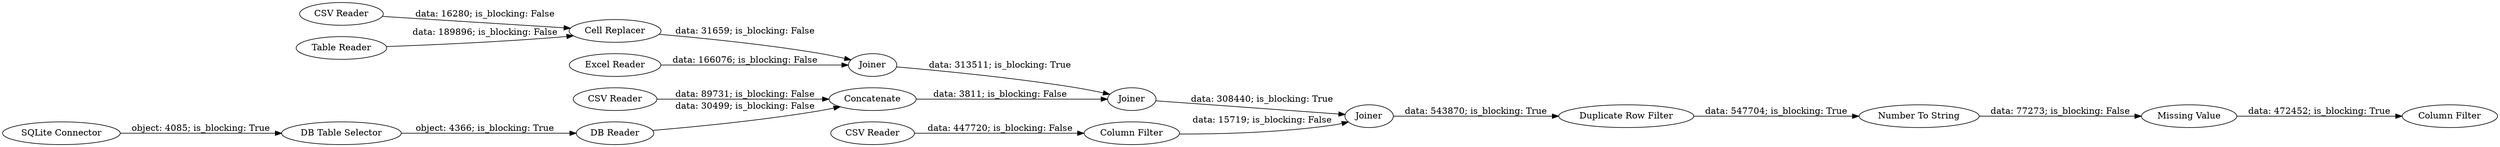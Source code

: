 digraph {
	"302240732219220949_262" [label=Joiner]
	"302240732219220949_258" [label="CSV Reader"]
	"302240732219220949_261" [label=Joiner]
	"302240732219220949_260" [label=Joiner]
	"302240732219220949_254" [label="Column Filter"]
	"302240732219220949_246" [label="SQLite Connector"]
	"302240732219220949_255" [label="CSV Reader"]
	"302240732219220949_143" [label=Concatenate]
	"302240732219220949_240" [label="Missing Value"]
	"302240732219220949_248" [label="DB Table Selector"]
	"302240732219220949_247" [label="DB Reader"]
	"302240732219220949_129" [label="Cell Replacer"]
	"302240732219220949_249" [label="Duplicate Row Filter"]
	"302240732219220949_256" [label="CSV Reader"]
	"302240732219220949_257" [label="Excel Reader"]
	"302240732219220949_253" [label="Column Filter"]
	"302240732219220949_259" [label="Table Reader"]
	"302240732219220949_250" [label="Number To String"]
	"302240732219220949_257" -> "302240732219220949_260" [label="data: 166076; is_blocking: False"]
	"302240732219220949_255" -> "302240732219220949_253" [label="data: 447720; is_blocking: False"]
	"302240732219220949_249" -> "302240732219220949_250" [label="data: 547704; is_blocking: True"]
	"302240732219220949_250" -> "302240732219220949_240" [label="data: 77273; is_blocking: False"]
	"302240732219220949_248" -> "302240732219220949_247" [label="object: 4366; is_blocking: True"]
	"302240732219220949_247" -> "302240732219220949_143" [label="data: 30499; is_blocking: False"]
	"302240732219220949_253" -> "302240732219220949_262" [label="data: 15719; is_blocking: False"]
	"302240732219220949_246" -> "302240732219220949_248" [label="object: 4085; is_blocking: True"]
	"302240732219220949_259" -> "302240732219220949_129" [label="data: 189896; is_blocking: False"]
	"302240732219220949_240" -> "302240732219220949_254" [label="data: 472452; is_blocking: True"]
	"302240732219220949_262" -> "302240732219220949_249" [label="data: 543870; is_blocking: True"]
	"302240732219220949_129" -> "302240732219220949_260" [label="data: 31659; is_blocking: False"]
	"302240732219220949_258" -> "302240732219220949_143" [label="data: 89731; is_blocking: False"]
	"302240732219220949_261" -> "302240732219220949_262" [label="data: 308440; is_blocking: True"]
	"302240732219220949_143" -> "302240732219220949_261" [label="data: 3811; is_blocking: False"]
	"302240732219220949_260" -> "302240732219220949_261" [label="data: 313511; is_blocking: True"]
	"302240732219220949_256" -> "302240732219220949_129" [label="data: 16280; is_blocking: False"]
	rankdir=LR
}

